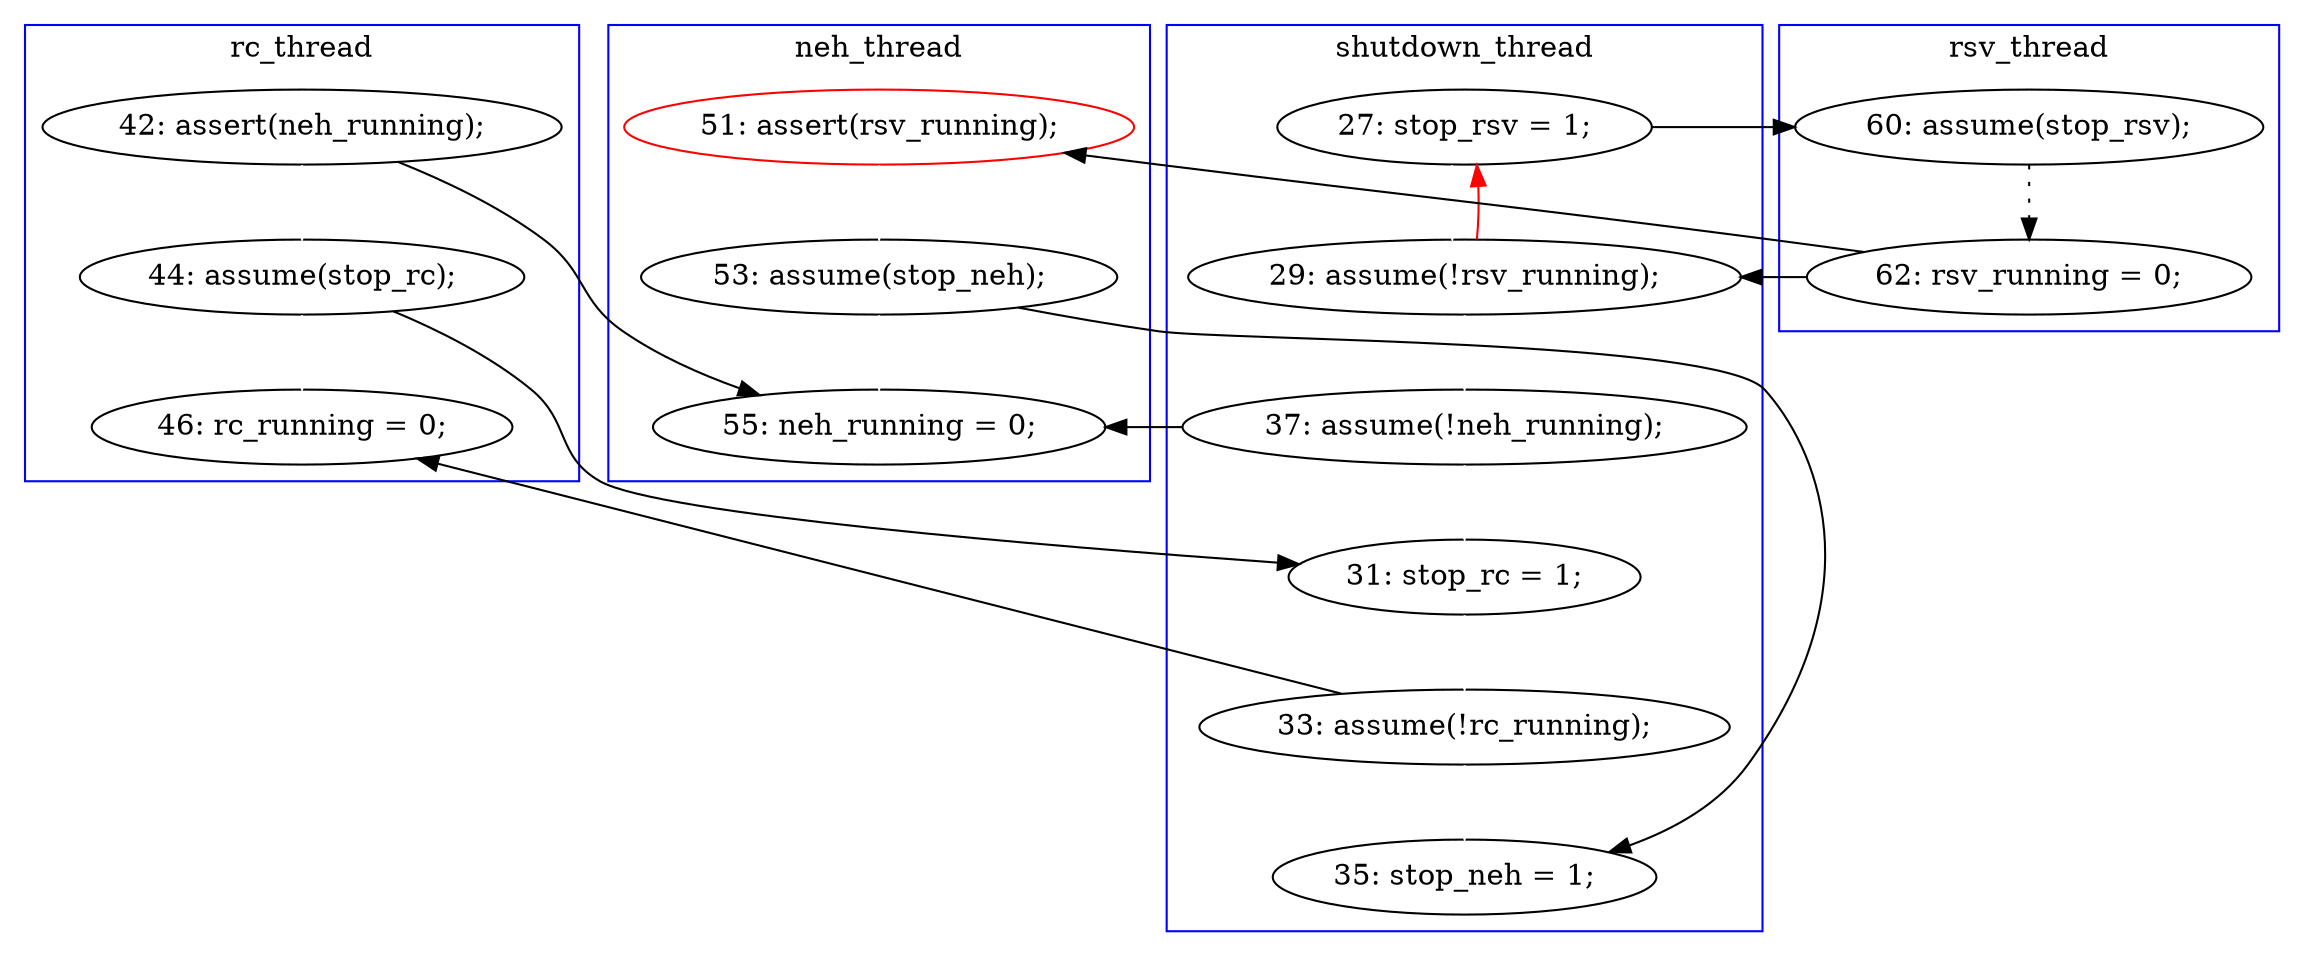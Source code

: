digraph Counterexample {
	22 -> 26 [color = white, style = solid]
	20 -> 22 [color = white, style = solid]
	10 -> 18 [color = black, style = solid, constraint = false]
	27 -> 29 [color = white, style = solid]
	18 -> 19 [color = black, style = dotted]
	13 -> 25 [color = black, style = solid, constraint = false]
	23 -> 25 [color = white, style = solid]
	27 -> 34 [color = black, style = solid, constraint = false]
	21 -> 23 [color = white, style = solid]
	10 -> 20 [color = white, style = solid]
	23 -> 29 [color = black, style = solid, constraint = false]
	22 -> 25 [color = black, style = solid, constraint = false]
	20 -> 10 [color = red, style = solid, constraint = false]
	26 -> 27 [color = white, style = solid]
	13 -> 24 [color = white, style = solid]
	19 -> 20 [color = black, style = solid, constraint = false]
	24 -> 34 [color = white, style = solid]
	19 -> 21 [color = black, style = solid, constraint = false]
	24 -> 26 [color = black, style = solid, constraint = false]
	subgraph cluster2 {
		label = rc_thread
		color = blue
		24  [label = "44: assume(stop_rc);"]
		34  [label = "46: rc_running = 0;"]
		13  [label = "42: assert(neh_running);"]
	}
	subgraph cluster4 {
		label = rsv_thread
		color = blue
		18  [label = "60: assume(stop_rsv);"]
		19  [label = "62: rsv_running = 0;"]
	}
	subgraph cluster3 {
		label = neh_thread
		color = blue
		23  [label = "53: assume(stop_neh);"]
		25  [label = "55: neh_running = 0;"]
		21  [label = "51: assert(rsv_running);", color = red]
	}
	subgraph cluster1 {
		label = shutdown_thread
		color = blue
		26  [label = "31: stop_rc = 1;"]
		20  [label = "29: assume(!rsv_running);"]
		22  [label = "37: assume(!neh_running);"]
		29  [label = "35: stop_neh = 1;"]
		10  [label = "27: stop_rsv = 1;"]
		27  [label = "33: assume(!rc_running);"]
	}
}